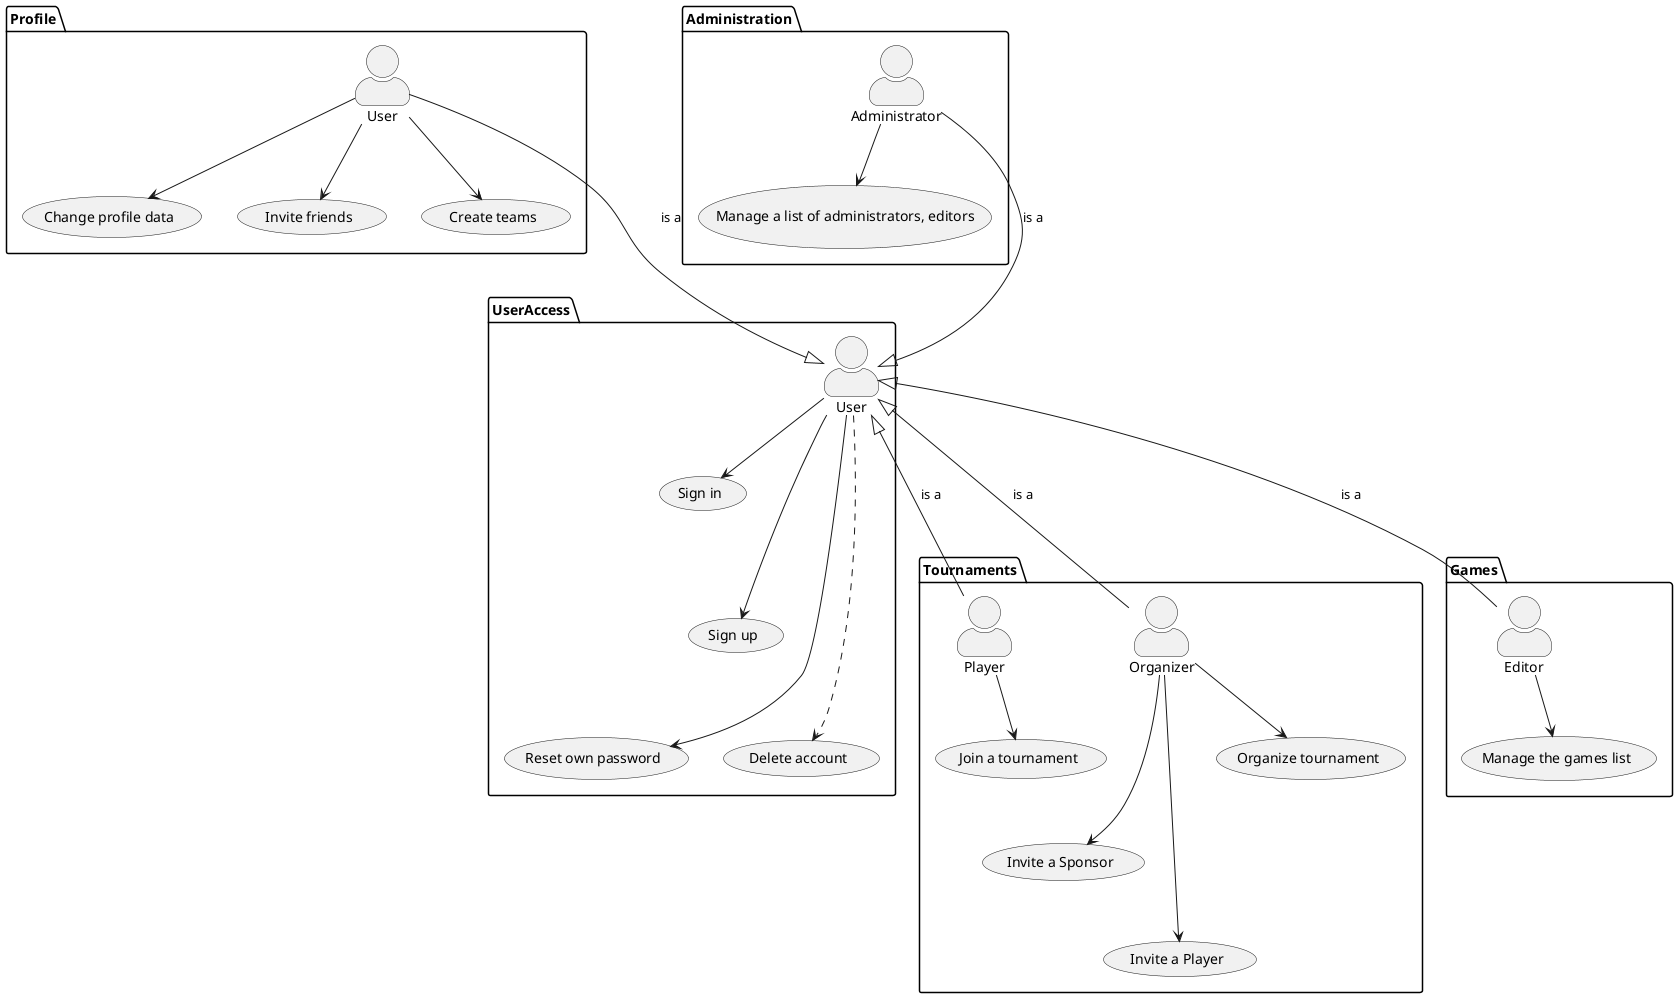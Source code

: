 @startuml
'https://plantuml.com/use-case-diagram

skinparam actorStyle awesome

package UserAccess {
    actor User

    User --> (Sign in)
    User ---> (Sign up)
    User ----> (Reset own password)
    User ----> (Delete account) #line.dashed;
}

package Profile {
    actor "User" as Profile.User

    Profile.User ---|> User : is a
    Profile.User --> (Change profile data)
    Profile.User --> (Invite friends)
    Profile.User --> (Create teams)
}

package Administration {
    actor Administrator

    usecase ManageAdministrators as "Manage a list of administrators, editors"

    Administrator ---|> User : is a
    Administrator --> ManageAdministrators
}

package Tournaments {
    actor Player
    actor Organizer

    Player --> (Join a tournament)

    Organizer --> (Organize tournament)
    Organizer ---> (Invite a Sponsor)
    Organizer ----> (Invite a Player)

    User <|--- Player : is a
    User <|--- Organizer : is a
}

package Games {
    actor Editor

    Editor --> (Manage the games list)

    User <|--- Editor : is a
}

@enduml
